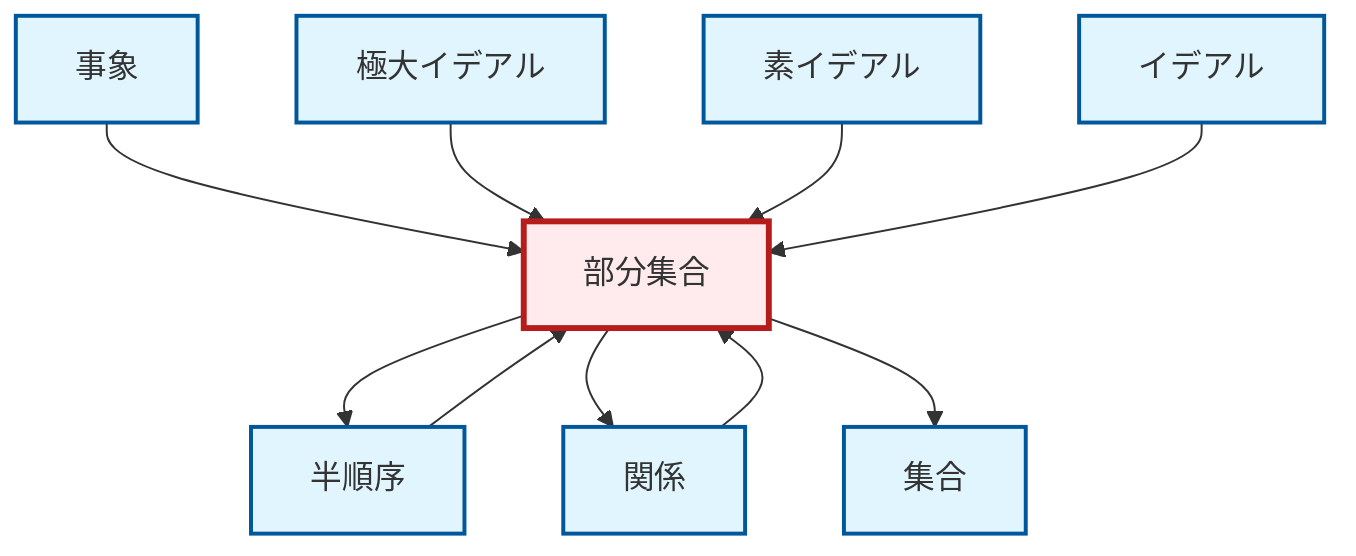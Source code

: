 graph TD
    classDef definition fill:#e1f5fe,stroke:#01579b,stroke-width:2px
    classDef theorem fill:#f3e5f5,stroke:#4a148c,stroke-width:2px
    classDef axiom fill:#fff3e0,stroke:#e65100,stroke-width:2px
    classDef example fill:#e8f5e9,stroke:#1b5e20,stroke-width:2px
    classDef current fill:#ffebee,stroke:#b71c1c,stroke-width:3px
    def-maximal-ideal["極大イデアル"]:::definition
    def-subset["部分集合"]:::definition
    def-event["事象"]:::definition
    def-relation["関係"]:::definition
    def-partial-order["半順序"]:::definition
    def-ideal["イデアル"]:::definition
    def-prime-ideal["素イデアル"]:::definition
    def-set["集合"]:::definition
    def-event --> def-subset
    def-maximal-ideal --> def-subset
    def-prime-ideal --> def-subset
    def-ideal --> def-subset
    def-relation --> def-subset
    def-subset --> def-partial-order
    def-partial-order --> def-subset
    def-subset --> def-relation
    def-subset --> def-set
    class def-subset current